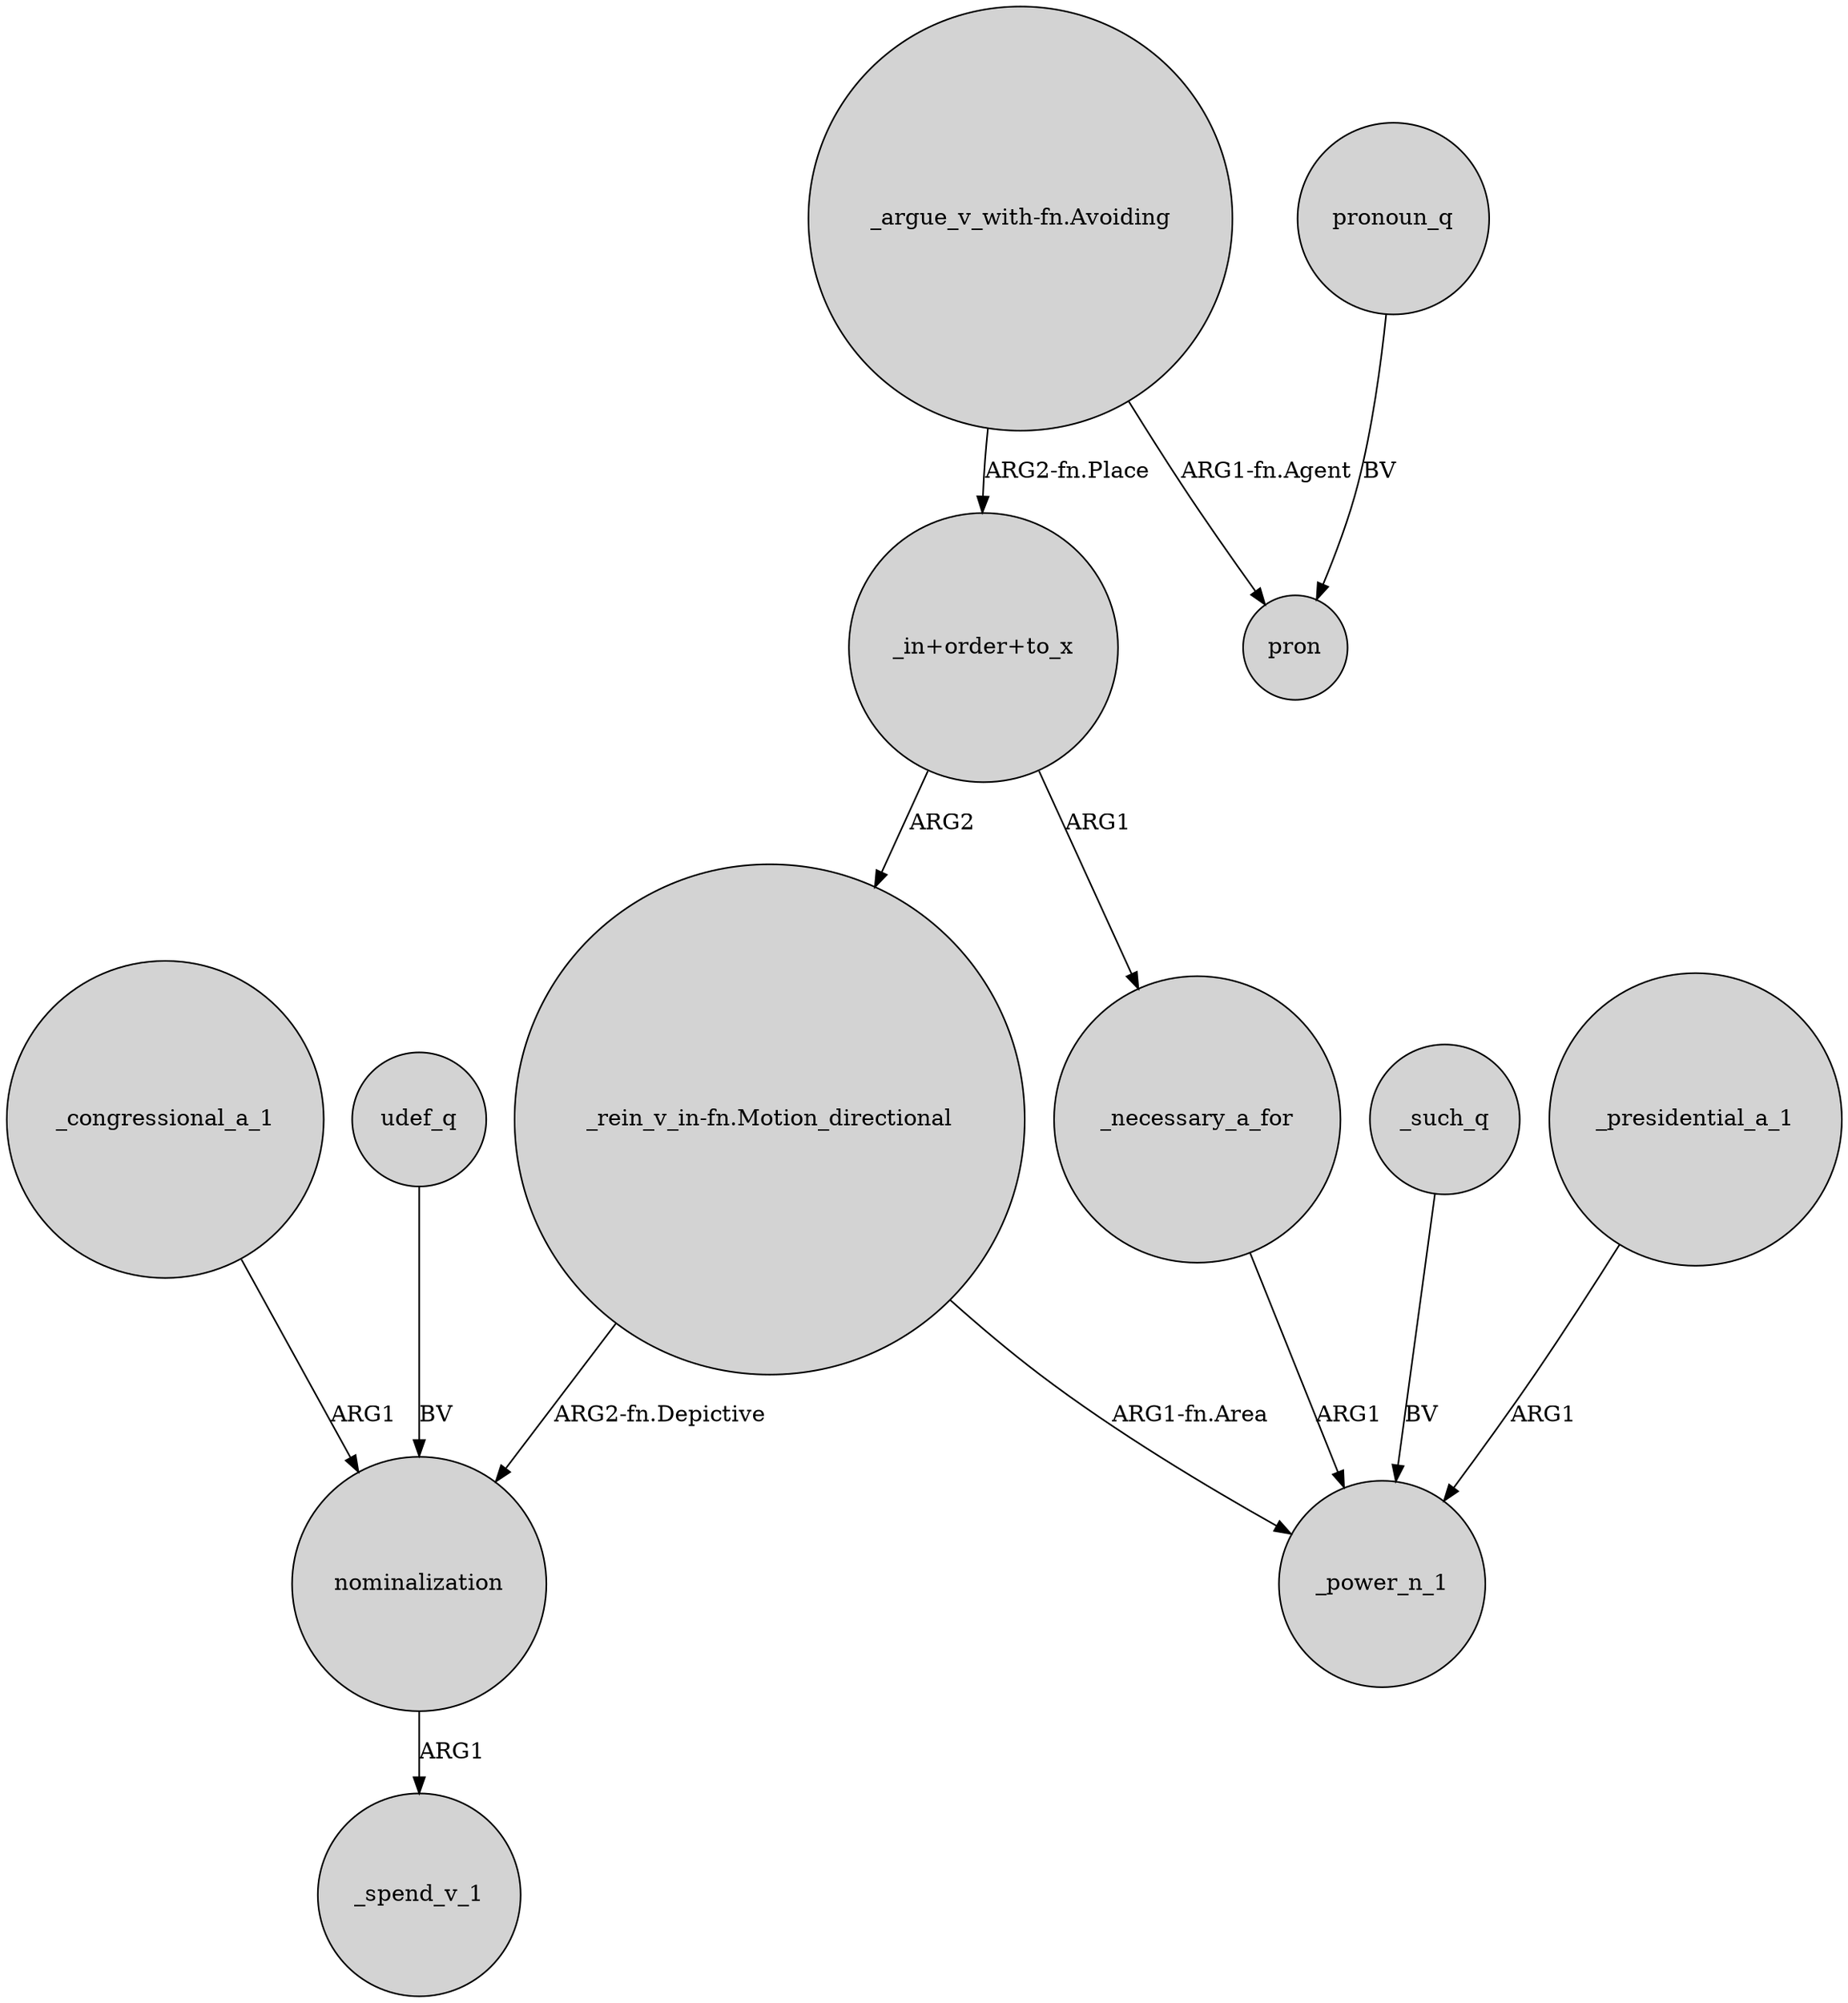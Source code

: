 digraph {
	node [shape=circle style=filled]
	"_rein_v_in-fn.Motion_directional" -> nominalization [label="ARG2-fn.Depictive"]
	_necessary_a_for -> _power_n_1 [label=ARG1]
	_such_q -> _power_n_1 [label=BV]
	"_in+order+to_x" -> "_rein_v_in-fn.Motion_directional" [label=ARG2]
	"_argue_v_with-fn.Avoiding" -> pron [label="ARG1-fn.Agent"]
	"_argue_v_with-fn.Avoiding" -> "_in+order+to_x" [label="ARG2-fn.Place"]
	_congressional_a_1 -> nominalization [label=ARG1]
	"_rein_v_in-fn.Motion_directional" -> _power_n_1 [label="ARG1-fn.Area"]
	nominalization -> _spend_v_1 [label=ARG1]
	pronoun_q -> pron [label=BV]
	"_in+order+to_x" -> _necessary_a_for [label=ARG1]
	_presidential_a_1 -> _power_n_1 [label=ARG1]
	udef_q -> nominalization [label=BV]
}
